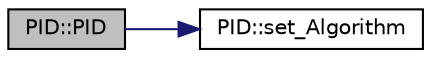 digraph "PID::PID"
{
 // INTERACTIVE_SVG=YES
 // LATEX_PDF_SIZE
  edge [fontname="Helvetica",fontsize="10",labelfontname="Helvetica",labelfontsize="10"];
  node [fontname="Helvetica",fontsize="10",shape=record];
  rankdir="LR";
  Node2 [label="PID::PID",height=0.2,width=0.4,color="black", fillcolor="grey75", style="filled", fontcolor="black",tooltip=" "];
  Node2 -> Node3 [color="midnightblue",fontsize="10",style="solid",fontname="Helvetica"];
  Node3 [label="PID::set_Algorithm",height=0.2,width=0.4,color="black", fillcolor="white", style="filled",URL="$class_p_i_d.html#af9dc86555b8f221ca9d19f393e179196",tooltip=" "];
}
